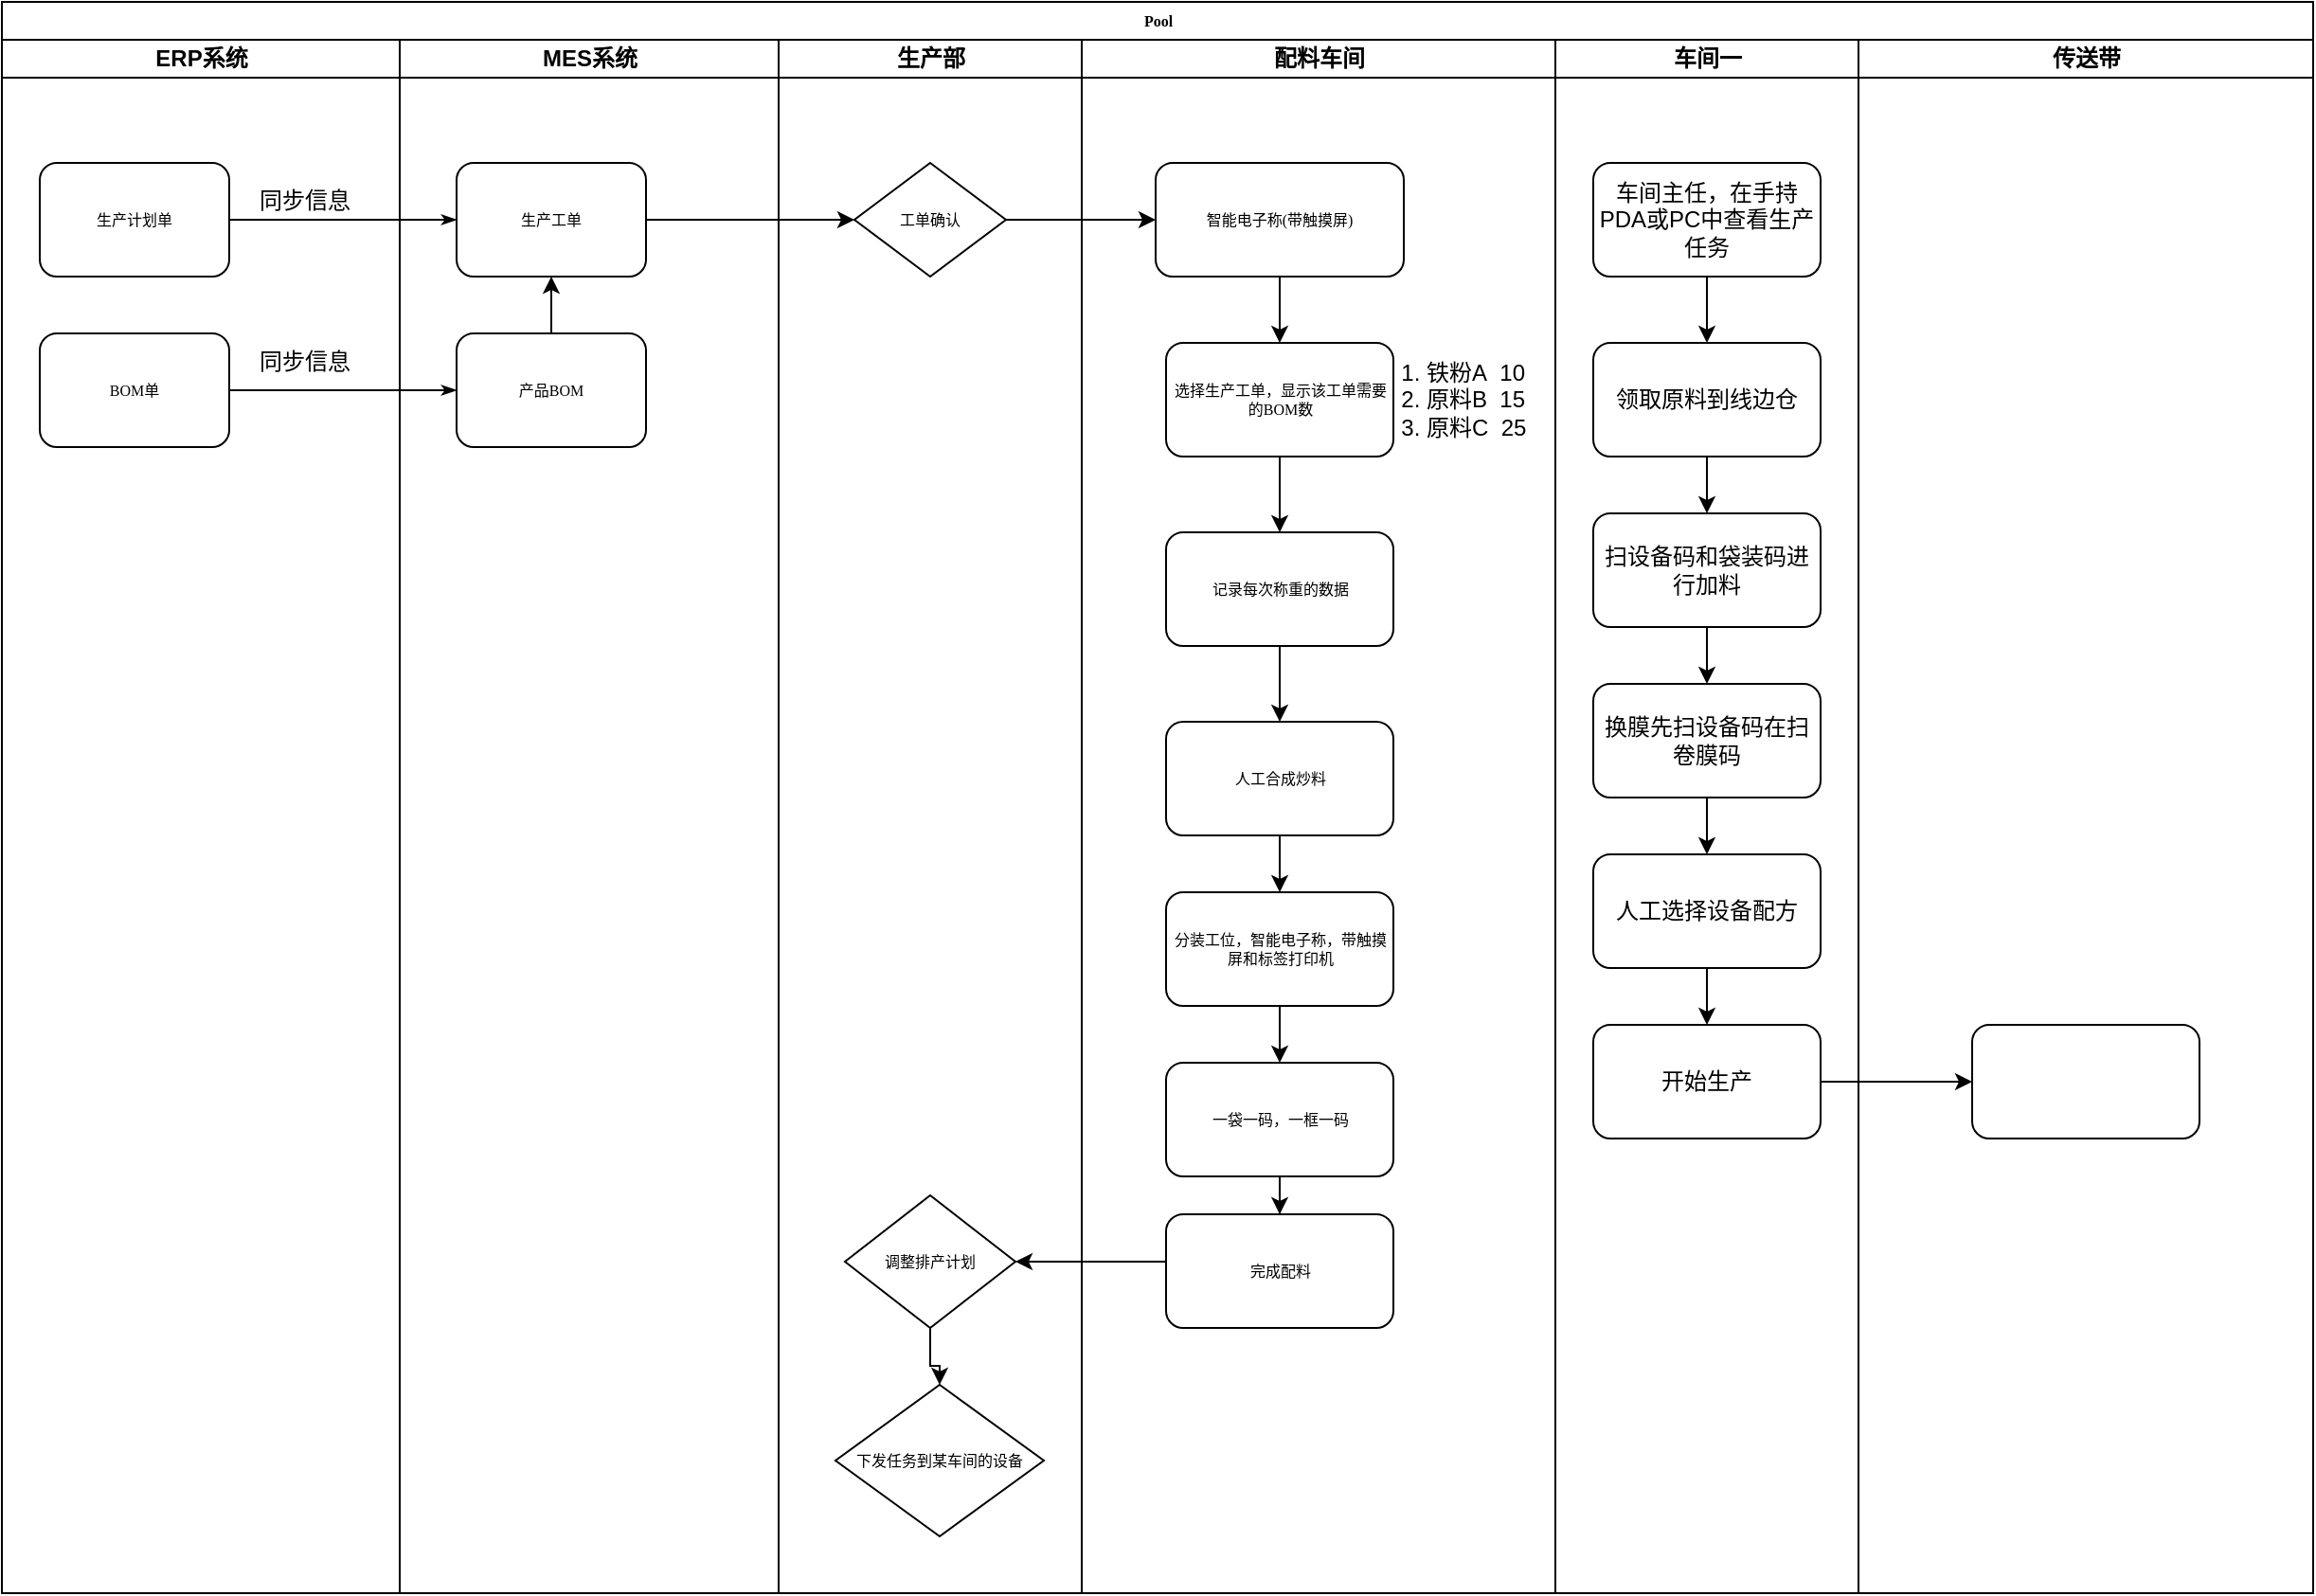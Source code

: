 <mxfile version="21.2.1" type="github">
  <diagram name="Page-1" id="74e2e168-ea6b-b213-b513-2b3c1d86103e">
    <mxGraphModel dx="1050" dy="558" grid="1" gridSize="10" guides="1" tooltips="1" connect="1" arrows="1" fold="1" page="1" pageScale="1" pageWidth="1100" pageHeight="850" background="none" math="0" shadow="0">
      <root>
        <mxCell id="0" />
        <mxCell id="1" parent="0" />
        <mxCell id="77e6c97f196da883-1" value="Pool" style="swimlane;html=1;childLayout=stackLayout;startSize=20;rounded=0;shadow=0;labelBackgroundColor=none;strokeWidth=1;fontFamily=Verdana;fontSize=8;align=center;" parent="1" vertex="1">
          <mxGeometry x="70" y="40" width="1220" height="840" as="geometry" />
        </mxCell>
        <mxCell id="77e6c97f196da883-2" value="ERP系统" style="swimlane;html=1;startSize=20;" parent="77e6c97f196da883-1" vertex="1">
          <mxGeometry y="20" width="210" height="820" as="geometry" />
        </mxCell>
        <mxCell id="77e6c97f196da883-8" value="生产计划单" style="rounded=1;whiteSpace=wrap;html=1;shadow=0;labelBackgroundColor=none;strokeWidth=1;fontFamily=Verdana;fontSize=8;align=center;" parent="77e6c97f196da883-2" vertex="1">
          <mxGeometry x="20" y="65" width="100" height="60" as="geometry" />
        </mxCell>
        <mxCell id="77e6c97f196da883-9" value="BOM单" style="rounded=1;whiteSpace=wrap;html=1;shadow=0;labelBackgroundColor=none;strokeWidth=1;fontFamily=Verdana;fontSize=8;align=center;" parent="77e6c97f196da883-2" vertex="1">
          <mxGeometry x="20" y="155" width="100" height="60" as="geometry" />
        </mxCell>
        <mxCell id="40m9oMnUAt-9nHmPoeRo-1" value="同步信息" style="text;html=1;strokeColor=none;fillColor=none;align=center;verticalAlign=middle;whiteSpace=wrap;rounded=0;" vertex="1" parent="77e6c97f196da883-2">
          <mxGeometry x="130" y="70" width="60" height="30" as="geometry" />
        </mxCell>
        <mxCell id="40m9oMnUAt-9nHmPoeRo-2" value="同步信息" style="text;html=1;strokeColor=none;fillColor=none;align=center;verticalAlign=middle;whiteSpace=wrap;rounded=0;" vertex="1" parent="77e6c97f196da883-2">
          <mxGeometry x="130" y="155" width="60" height="30" as="geometry" />
        </mxCell>
        <mxCell id="77e6c97f196da883-26" style="edgeStyle=orthogonalEdgeStyle;rounded=1;html=1;labelBackgroundColor=none;startArrow=none;startFill=0;startSize=5;endArrow=classicThin;endFill=1;endSize=5;jettySize=auto;orthogonalLoop=1;strokeWidth=1;fontFamily=Verdana;fontSize=8" parent="77e6c97f196da883-1" source="77e6c97f196da883-8" target="77e6c97f196da883-11" edge="1">
          <mxGeometry relative="1" as="geometry" />
        </mxCell>
        <mxCell id="77e6c97f196da883-28" style="edgeStyle=orthogonalEdgeStyle;rounded=1;html=1;labelBackgroundColor=none;startArrow=none;startFill=0;startSize=5;endArrow=classicThin;endFill=1;endSize=5;jettySize=auto;orthogonalLoop=1;strokeWidth=1;fontFamily=Verdana;fontSize=8" parent="77e6c97f196da883-1" source="77e6c97f196da883-9" target="77e6c97f196da883-12" edge="1">
          <mxGeometry relative="1" as="geometry" />
        </mxCell>
        <mxCell id="77e6c97f196da883-3" value="MES系统" style="swimlane;html=1;startSize=20;" parent="77e6c97f196da883-1" vertex="1">
          <mxGeometry x="210" y="20" width="200" height="820" as="geometry" />
        </mxCell>
        <mxCell id="77e6c97f196da883-11" value="生产工单" style="rounded=1;whiteSpace=wrap;html=1;shadow=0;labelBackgroundColor=none;strokeWidth=1;fontFamily=Verdana;fontSize=8;align=center;" parent="77e6c97f196da883-3" vertex="1">
          <mxGeometry x="30" y="65" width="100" height="60" as="geometry" />
        </mxCell>
        <mxCell id="77e6c97f196da883-12" value="产品BOM" style="rounded=1;whiteSpace=wrap;html=1;shadow=0;labelBackgroundColor=none;strokeWidth=1;fontFamily=Verdana;fontSize=8;align=center;" parent="77e6c97f196da883-3" vertex="1">
          <mxGeometry x="30" y="155" width="100" height="60" as="geometry" />
        </mxCell>
        <mxCell id="40m9oMnUAt-9nHmPoeRo-7" value="" style="endArrow=classic;html=1;rounded=0;entryX=0.5;entryY=1;entryDx=0;entryDy=0;" edge="1" parent="77e6c97f196da883-3" target="77e6c97f196da883-11">
          <mxGeometry width="50" height="50" relative="1" as="geometry">
            <mxPoint x="80" y="155" as="sourcePoint" />
            <mxPoint x="130" y="105" as="targetPoint" />
          </mxGeometry>
        </mxCell>
        <mxCell id="77e6c97f196da883-4" value="生产部" style="swimlane;html=1;startSize=20;" parent="77e6c97f196da883-1" vertex="1">
          <mxGeometry x="410" y="20" width="160" height="820" as="geometry" />
        </mxCell>
        <mxCell id="77e6c97f196da883-13" value="工单确认" style="rhombus;whiteSpace=wrap;html=1;rounded=0;shadow=0;labelBackgroundColor=none;strokeWidth=1;fontFamily=Verdana;fontSize=8;align=center;" parent="77e6c97f196da883-4" vertex="1">
          <mxGeometry x="40" y="65" width="80" height="60" as="geometry" />
        </mxCell>
        <mxCell id="40m9oMnUAt-9nHmPoeRo-34" value="" style="edgeStyle=orthogonalEdgeStyle;rounded=0;orthogonalLoop=1;jettySize=auto;html=1;" edge="1" parent="77e6c97f196da883-4" source="40m9oMnUAt-9nHmPoeRo-31" target="40m9oMnUAt-9nHmPoeRo-33">
          <mxGeometry relative="1" as="geometry" />
        </mxCell>
        <mxCell id="40m9oMnUAt-9nHmPoeRo-31" value="调整排产计划" style="rhombus;whiteSpace=wrap;html=1;rounded=0;shadow=0;labelBackgroundColor=none;strokeWidth=1;fontFamily=Verdana;fontSize=8;align=center;" vertex="1" parent="77e6c97f196da883-4">
          <mxGeometry x="35" y="610" width="90" height="70" as="geometry" />
        </mxCell>
        <mxCell id="40m9oMnUAt-9nHmPoeRo-33" value="下发任务到某车间的设备" style="rhombus;whiteSpace=wrap;html=1;rounded=0;shadow=0;labelBackgroundColor=none;strokeWidth=1;fontFamily=Verdana;fontSize=8;align=center;" vertex="1" parent="77e6c97f196da883-4">
          <mxGeometry x="30" y="710" width="110" height="80" as="geometry" />
        </mxCell>
        <mxCell id="77e6c97f196da883-5" value="配料车间" style="swimlane;html=1;startSize=20;" parent="77e6c97f196da883-1" vertex="1">
          <mxGeometry x="570" y="20" width="250" height="820" as="geometry" />
        </mxCell>
        <mxCell id="40m9oMnUAt-9nHmPoeRo-16" value="" style="edgeStyle=orthogonalEdgeStyle;rounded=0;orthogonalLoop=1;jettySize=auto;html=1;" edge="1" parent="77e6c97f196da883-5" source="40m9oMnUAt-9nHmPoeRo-5" target="40m9oMnUAt-9nHmPoeRo-15">
          <mxGeometry relative="1" as="geometry" />
        </mxCell>
        <mxCell id="40m9oMnUAt-9nHmPoeRo-5" value="智能电子称(带触摸屏)" style="whiteSpace=wrap;html=1;fontSize=8;fontFamily=Verdana;rounded=1;shadow=0;labelBackgroundColor=none;strokeWidth=1;" vertex="1" parent="77e6c97f196da883-5">
          <mxGeometry x="39" y="65" width="131" height="60" as="geometry" />
        </mxCell>
        <mxCell id="40m9oMnUAt-9nHmPoeRo-19" value="" style="edgeStyle=orthogonalEdgeStyle;rounded=0;orthogonalLoop=1;jettySize=auto;html=1;" edge="1" parent="77e6c97f196da883-5" source="40m9oMnUAt-9nHmPoeRo-15" target="40m9oMnUAt-9nHmPoeRo-18">
          <mxGeometry relative="1" as="geometry" />
        </mxCell>
        <mxCell id="40m9oMnUAt-9nHmPoeRo-15" value="选择生产工单，显示该工单需要的BOM数" style="whiteSpace=wrap;html=1;fontSize=8;fontFamily=Verdana;rounded=1;shadow=0;labelBackgroundColor=none;strokeWidth=1;" vertex="1" parent="77e6c97f196da883-5">
          <mxGeometry x="44.5" y="160" width="120" height="60" as="geometry" />
        </mxCell>
        <mxCell id="40m9oMnUAt-9nHmPoeRo-17" value="&lt;ol&gt;&lt;li&gt;铁粉A&amp;nbsp; 10&lt;/li&gt;&lt;li&gt;原料B&amp;nbsp; 15&lt;/li&gt;&lt;li&gt;原料C&amp;nbsp; 25&lt;/li&gt;&lt;/ol&gt;" style="text;strokeColor=none;fillColor=none;html=1;whiteSpace=wrap;verticalAlign=middle;overflow=hidden;" vertex="1" parent="77e6c97f196da883-5">
          <mxGeometry x="140" y="150" width="100" height="80" as="geometry" />
        </mxCell>
        <mxCell id="40m9oMnUAt-9nHmPoeRo-21" value="" style="edgeStyle=orthogonalEdgeStyle;rounded=0;orthogonalLoop=1;jettySize=auto;html=1;" edge="1" parent="77e6c97f196da883-5" source="40m9oMnUAt-9nHmPoeRo-18" target="40m9oMnUAt-9nHmPoeRo-20">
          <mxGeometry relative="1" as="geometry" />
        </mxCell>
        <mxCell id="40m9oMnUAt-9nHmPoeRo-18" value="记录每次称重的数据" style="whiteSpace=wrap;html=1;fontSize=8;fontFamily=Verdana;rounded=1;shadow=0;labelBackgroundColor=none;strokeWidth=1;" vertex="1" parent="77e6c97f196da883-5">
          <mxGeometry x="44.5" y="260" width="120" height="60" as="geometry" />
        </mxCell>
        <mxCell id="40m9oMnUAt-9nHmPoeRo-23" value="" style="edgeStyle=orthogonalEdgeStyle;rounded=0;orthogonalLoop=1;jettySize=auto;html=1;" edge="1" parent="77e6c97f196da883-5" source="40m9oMnUAt-9nHmPoeRo-20" target="40m9oMnUAt-9nHmPoeRo-22">
          <mxGeometry relative="1" as="geometry" />
        </mxCell>
        <mxCell id="40m9oMnUAt-9nHmPoeRo-20" value="人工合成炒料" style="whiteSpace=wrap;html=1;fontSize=8;fontFamily=Verdana;rounded=1;shadow=0;labelBackgroundColor=none;strokeWidth=1;" vertex="1" parent="77e6c97f196da883-5">
          <mxGeometry x="44.5" y="360" width="120" height="60" as="geometry" />
        </mxCell>
        <mxCell id="40m9oMnUAt-9nHmPoeRo-25" value="" style="edgeStyle=orthogonalEdgeStyle;rounded=0;orthogonalLoop=1;jettySize=auto;html=1;" edge="1" parent="77e6c97f196da883-5" source="40m9oMnUAt-9nHmPoeRo-22" target="40m9oMnUAt-9nHmPoeRo-24">
          <mxGeometry relative="1" as="geometry" />
        </mxCell>
        <mxCell id="40m9oMnUAt-9nHmPoeRo-22" value="分装工位，智能电子称，带触摸屏和标签打印机" style="whiteSpace=wrap;html=1;fontSize=8;fontFamily=Verdana;rounded=1;shadow=0;labelBackgroundColor=none;strokeWidth=1;" vertex="1" parent="77e6c97f196da883-5">
          <mxGeometry x="44.5" y="450" width="120" height="60" as="geometry" />
        </mxCell>
        <mxCell id="40m9oMnUAt-9nHmPoeRo-28" value="" style="edgeStyle=orthogonalEdgeStyle;rounded=0;orthogonalLoop=1;jettySize=auto;html=1;" edge="1" parent="77e6c97f196da883-5" source="40m9oMnUAt-9nHmPoeRo-24" target="40m9oMnUAt-9nHmPoeRo-27">
          <mxGeometry relative="1" as="geometry" />
        </mxCell>
        <mxCell id="40m9oMnUAt-9nHmPoeRo-24" value="一袋一码，一框一码" style="whiteSpace=wrap;html=1;fontSize=8;fontFamily=Verdana;rounded=1;shadow=0;labelBackgroundColor=none;strokeWidth=1;" vertex="1" parent="77e6c97f196da883-5">
          <mxGeometry x="44.5" y="540" width="120" height="60" as="geometry" />
        </mxCell>
        <mxCell id="40m9oMnUAt-9nHmPoeRo-27" value="完成配料" style="whiteSpace=wrap;html=1;fontSize=8;fontFamily=Verdana;rounded=1;shadow=0;labelBackgroundColor=none;strokeWidth=1;" vertex="1" parent="77e6c97f196da883-5">
          <mxGeometry x="44.5" y="620" width="120" height="60" as="geometry" />
        </mxCell>
        <mxCell id="77e6c97f196da883-6" value="车间一" style="swimlane;html=1;startSize=20;" parent="77e6c97f196da883-1" vertex="1">
          <mxGeometry x="820" y="20" width="160" height="820" as="geometry" />
        </mxCell>
        <mxCell id="40m9oMnUAt-9nHmPoeRo-39" value="" style="edgeStyle=orthogonalEdgeStyle;rounded=0;orthogonalLoop=1;jettySize=auto;html=1;" edge="1" parent="77e6c97f196da883-6" source="40m9oMnUAt-9nHmPoeRo-37" target="40m9oMnUAt-9nHmPoeRo-38">
          <mxGeometry relative="1" as="geometry" />
        </mxCell>
        <mxCell id="40m9oMnUAt-9nHmPoeRo-37" value="车间主任，在手持PDA或PC中查看生产任务" style="rounded=1;whiteSpace=wrap;html=1;" vertex="1" parent="77e6c97f196da883-6">
          <mxGeometry x="20" y="65" width="120" height="60" as="geometry" />
        </mxCell>
        <mxCell id="40m9oMnUAt-9nHmPoeRo-41" value="" style="edgeStyle=orthogonalEdgeStyle;rounded=0;orthogonalLoop=1;jettySize=auto;html=1;" edge="1" parent="77e6c97f196da883-6" source="40m9oMnUAt-9nHmPoeRo-38" target="40m9oMnUAt-9nHmPoeRo-40">
          <mxGeometry relative="1" as="geometry" />
        </mxCell>
        <mxCell id="40m9oMnUAt-9nHmPoeRo-38" value="领取原料到线边仓" style="whiteSpace=wrap;html=1;rounded=1;" vertex="1" parent="77e6c97f196da883-6">
          <mxGeometry x="20" y="160" width="120" height="60" as="geometry" />
        </mxCell>
        <mxCell id="40m9oMnUAt-9nHmPoeRo-43" value="" style="edgeStyle=orthogonalEdgeStyle;rounded=0;orthogonalLoop=1;jettySize=auto;html=1;" edge="1" parent="77e6c97f196da883-6" source="40m9oMnUAt-9nHmPoeRo-40" target="40m9oMnUAt-9nHmPoeRo-42">
          <mxGeometry relative="1" as="geometry" />
        </mxCell>
        <mxCell id="40m9oMnUAt-9nHmPoeRo-40" value="扫设备码和袋装码进行加料" style="whiteSpace=wrap;html=1;rounded=1;" vertex="1" parent="77e6c97f196da883-6">
          <mxGeometry x="20" y="250" width="120" height="60" as="geometry" />
        </mxCell>
        <mxCell id="40m9oMnUAt-9nHmPoeRo-45" value="" style="edgeStyle=orthogonalEdgeStyle;rounded=0;orthogonalLoop=1;jettySize=auto;html=1;" edge="1" parent="77e6c97f196da883-6" source="40m9oMnUAt-9nHmPoeRo-42">
          <mxGeometry relative="1" as="geometry">
            <mxPoint x="80" y="430" as="targetPoint" />
          </mxGeometry>
        </mxCell>
        <mxCell id="40m9oMnUAt-9nHmPoeRo-42" value="换膜先扫设备码在扫卷膜码" style="whiteSpace=wrap;html=1;rounded=1;" vertex="1" parent="77e6c97f196da883-6">
          <mxGeometry x="20" y="340" width="120" height="60" as="geometry" />
        </mxCell>
        <mxCell id="40m9oMnUAt-9nHmPoeRo-49" value="" style="edgeStyle=orthogonalEdgeStyle;rounded=0;orthogonalLoop=1;jettySize=auto;html=1;" edge="1" parent="77e6c97f196da883-6" source="40m9oMnUAt-9nHmPoeRo-46" target="40m9oMnUAt-9nHmPoeRo-48">
          <mxGeometry relative="1" as="geometry" />
        </mxCell>
        <mxCell id="40m9oMnUAt-9nHmPoeRo-46" value="人工选择设备配方" style="whiteSpace=wrap;html=1;rounded=1;" vertex="1" parent="77e6c97f196da883-6">
          <mxGeometry x="20" y="430" width="120" height="60" as="geometry" />
        </mxCell>
        <mxCell id="40m9oMnUAt-9nHmPoeRo-48" value="开始生产" style="whiteSpace=wrap;html=1;rounded=1;" vertex="1" parent="77e6c97f196da883-6">
          <mxGeometry x="20" y="520" width="120" height="60" as="geometry" />
        </mxCell>
        <mxCell id="77e6c97f196da883-7" value="传送带" style="swimlane;html=1;startSize=20;" parent="77e6c97f196da883-1" vertex="1">
          <mxGeometry x="980" y="20" width="240" height="820" as="geometry" />
        </mxCell>
        <mxCell id="40m9oMnUAt-9nHmPoeRo-50" value="" style="whiteSpace=wrap;html=1;rounded=1;" vertex="1" parent="77e6c97f196da883-7">
          <mxGeometry x="60" y="520" width="120" height="60" as="geometry" />
        </mxCell>
        <mxCell id="40m9oMnUAt-9nHmPoeRo-4" value="" style="edgeStyle=orthogonalEdgeStyle;rounded=0;orthogonalLoop=1;jettySize=auto;html=1;entryX=0;entryY=0.5;entryDx=0;entryDy=0;" edge="1" parent="77e6c97f196da883-1" source="77e6c97f196da883-11" target="77e6c97f196da883-13">
          <mxGeometry relative="1" as="geometry">
            <mxPoint x="380" y="115" as="targetPoint" />
          </mxGeometry>
        </mxCell>
        <mxCell id="40m9oMnUAt-9nHmPoeRo-6" value="" style="edgeStyle=orthogonalEdgeStyle;rounded=0;orthogonalLoop=1;jettySize=auto;html=1;exitX=1;exitY=0.5;exitDx=0;exitDy=0;" edge="1" parent="77e6c97f196da883-1" source="77e6c97f196da883-13" target="40m9oMnUAt-9nHmPoeRo-5">
          <mxGeometry relative="1" as="geometry">
            <mxPoint x="500" y="115" as="sourcePoint" />
          </mxGeometry>
        </mxCell>
        <mxCell id="40m9oMnUAt-9nHmPoeRo-35" value="" style="edgeStyle=orthogonalEdgeStyle;rounded=0;orthogonalLoop=1;jettySize=auto;html=1;" edge="1" parent="77e6c97f196da883-1" source="40m9oMnUAt-9nHmPoeRo-27" target="40m9oMnUAt-9nHmPoeRo-31">
          <mxGeometry relative="1" as="geometry">
            <Array as="points">
              <mxPoint x="600" y="665" />
              <mxPoint x="600" y="665" />
            </Array>
          </mxGeometry>
        </mxCell>
        <mxCell id="40m9oMnUAt-9nHmPoeRo-51" value="" style="edgeStyle=orthogonalEdgeStyle;rounded=0;orthogonalLoop=1;jettySize=auto;html=1;" edge="1" parent="77e6c97f196da883-1" source="40m9oMnUAt-9nHmPoeRo-48" target="40m9oMnUAt-9nHmPoeRo-50">
          <mxGeometry relative="1" as="geometry" />
        </mxCell>
      </root>
    </mxGraphModel>
  </diagram>
</mxfile>
